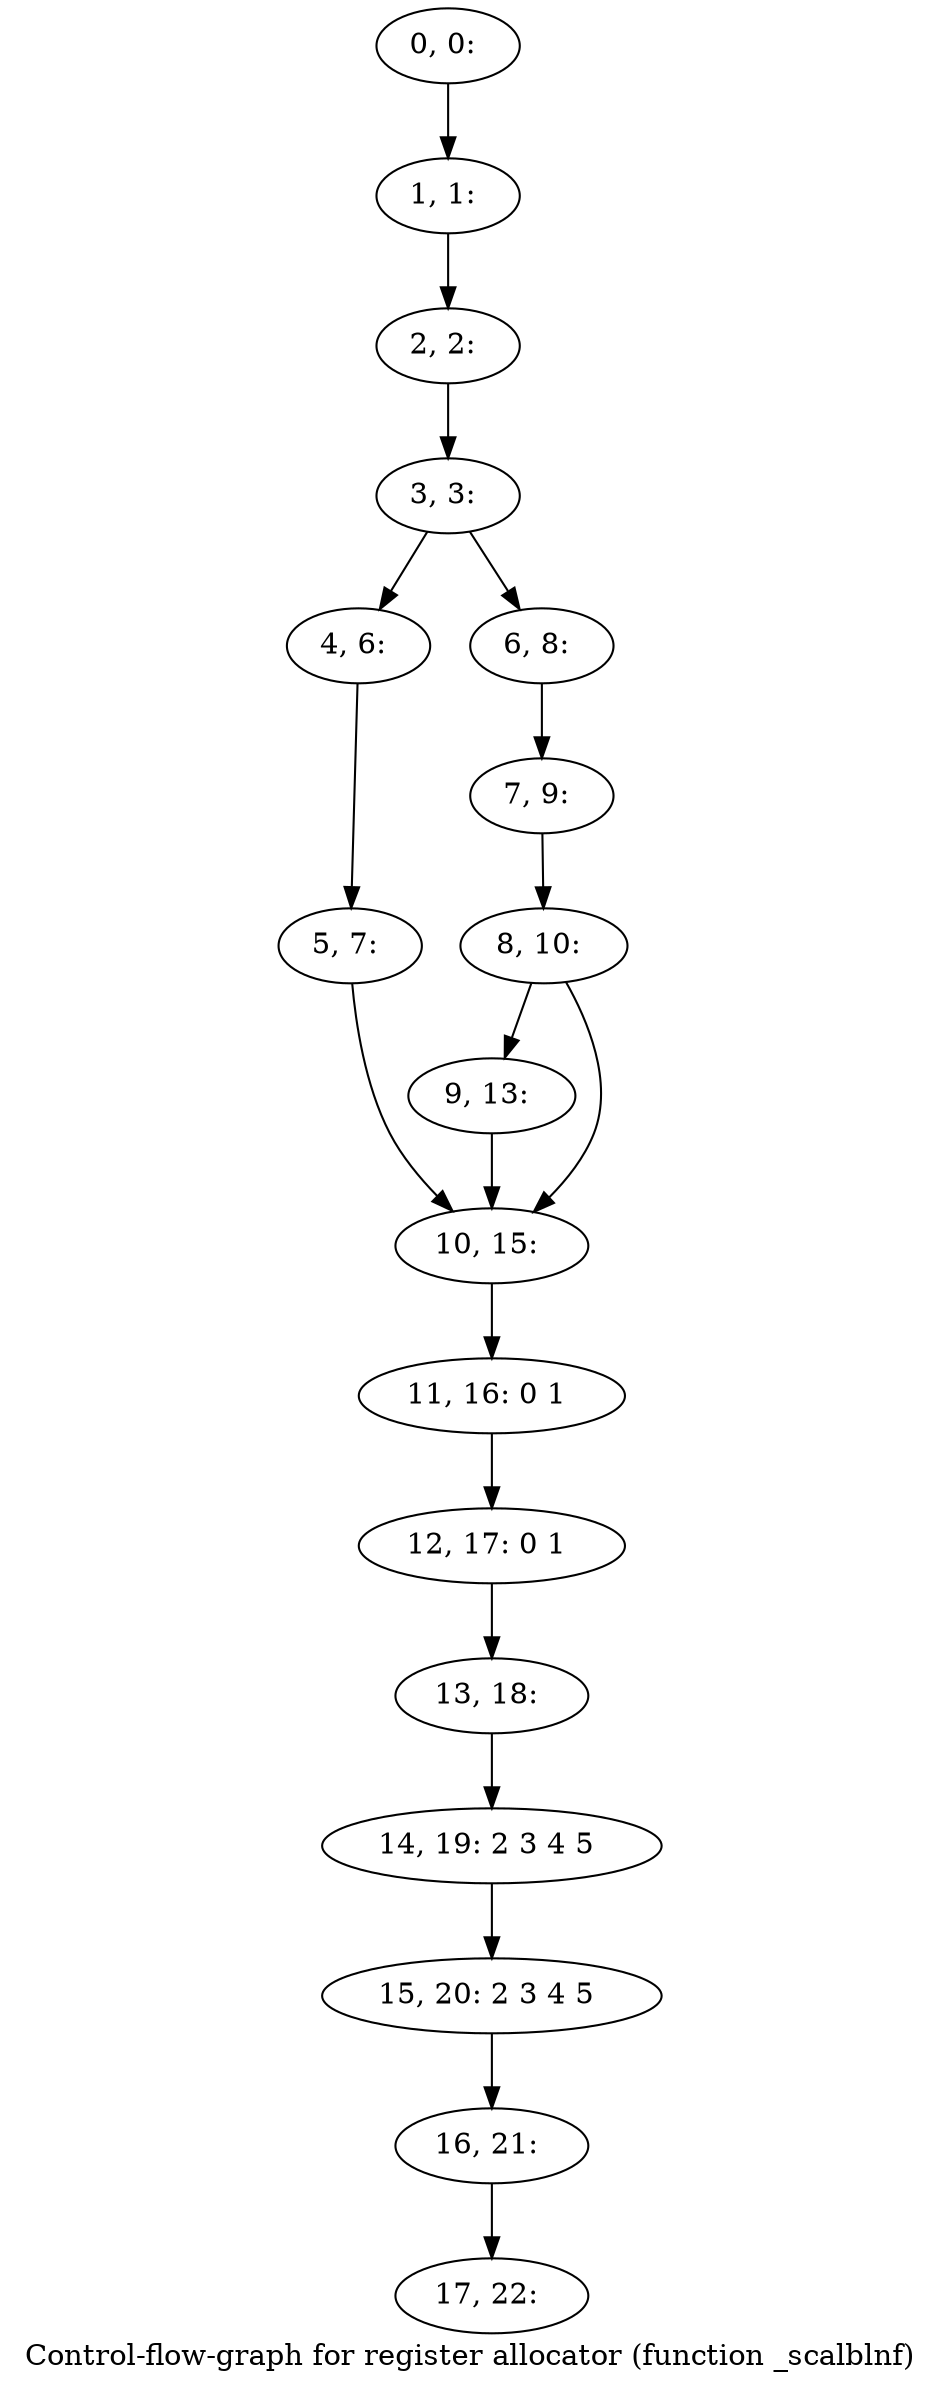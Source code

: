 digraph G {
graph [label="Control-flow-graph for register allocator (function _scalblnf)"]
0[label="0, 0: "];
1[label="1, 1: "];
2[label="2, 2: "];
3[label="3, 3: "];
4[label="4, 6: "];
5[label="5, 7: "];
6[label="6, 8: "];
7[label="7, 9: "];
8[label="8, 10: "];
9[label="9, 13: "];
10[label="10, 15: "];
11[label="11, 16: 0 1 "];
12[label="12, 17: 0 1 "];
13[label="13, 18: "];
14[label="14, 19: 2 3 4 5 "];
15[label="15, 20: 2 3 4 5 "];
16[label="16, 21: "];
17[label="17, 22: "];
0->1 ;
1->2 ;
2->3 ;
3->4 ;
3->6 ;
4->5 ;
5->10 ;
6->7 ;
7->8 ;
8->9 ;
8->10 ;
9->10 ;
10->11 ;
11->12 ;
12->13 ;
13->14 ;
14->15 ;
15->16 ;
16->17 ;
}
